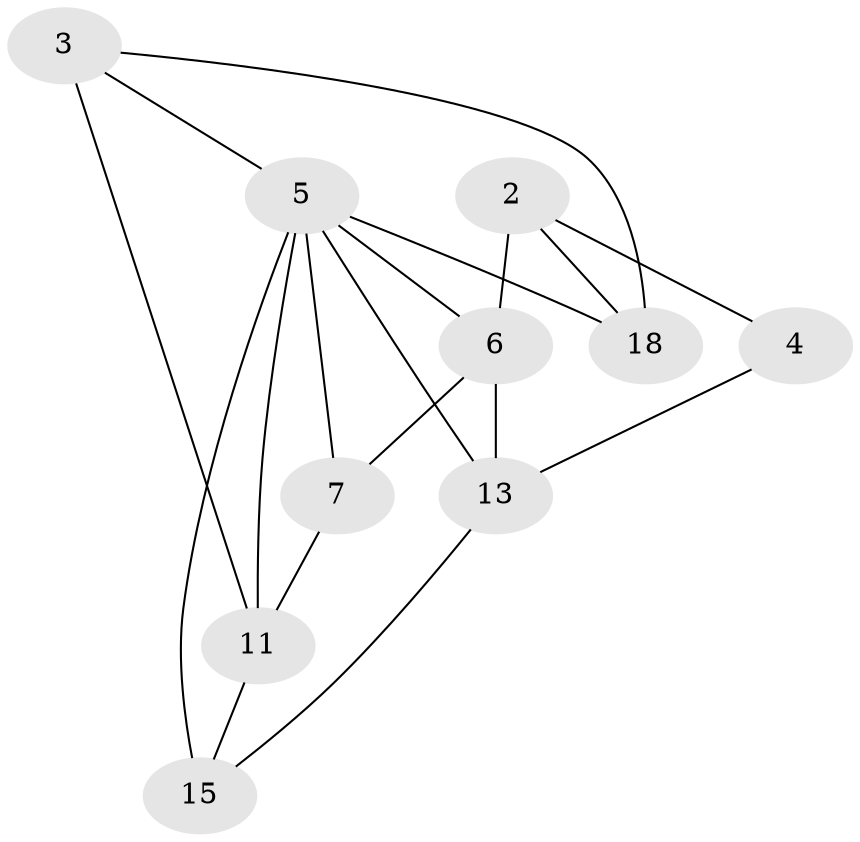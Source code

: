 // original degree distribution, {0: 0.15942028985507245, 2: 0.15942028985507245, 1: 0.21739130434782608, 3: 0.21739130434782608, 4: 0.08695652173913043, 7: 0.057971014492753624, 5: 0.057971014492753624, 6: 0.043478260869565216}
// Generated by graph-tools (version 1.1) at 2025/48/03/04/25 22:48:20]
// undirected, 10 vertices, 18 edges
graph export_dot {
  node [color=gray90,style=filled];
  2;
  3;
  4;
  5;
  6;
  7;
  11;
  13;
  15;
  18;
  2 -- 4 [weight=1.0];
  2 -- 6 [weight=2.0];
  2 -- 18 [weight=1.0];
  3 -- 5 [weight=1.0];
  3 -- 11 [weight=3.0];
  3 -- 18 [weight=1.0];
  4 -- 13 [weight=2.0];
  5 -- 6 [weight=4.0];
  5 -- 7 [weight=8.0];
  5 -- 11 [weight=7.0];
  5 -- 13 [weight=1.0];
  5 -- 15 [weight=3.0];
  5 -- 18 [weight=1.0];
  6 -- 7 [weight=2.0];
  6 -- 13 [weight=2.0];
  7 -- 11 [weight=2.0];
  11 -- 15 [weight=2.0];
  13 -- 15 [weight=1.0];
}
